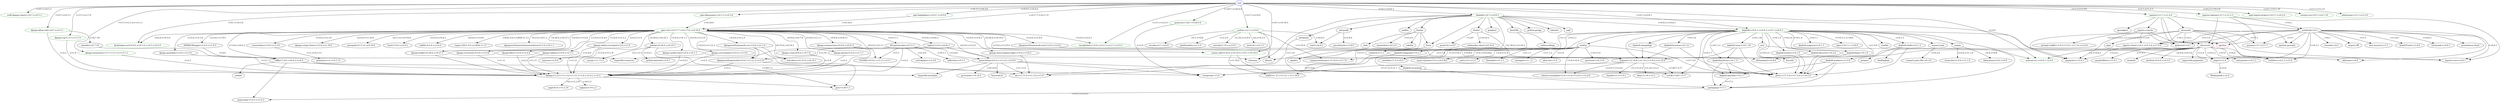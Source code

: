 digraph root {
	root [label=root color=blue]
	"acdh-django-charts" [label="acdh-django-charts==0.*,>=0.5.3" color=forestgreen]
	"apis-bibsonomy" [label="apis-bibsonomy==0.3.*,>=0.3.0" color=forestgreen]
	"apis-core" [label="apis-core==0.17.*,>=0.17.0,>=0.16.0" color=forestgreen]
	"apis-highlighter" [label="apis-highlighter==0.9.*,>=0.9.0" color=forestgreen]
	"apis-import-project" [label="apis-import-project==0.2.*,>=0.2.0" color=forestgreen]
	"dj-database-url" [label="dj-database-url<0.6.0,>=0.5.0,==0.*,>=0.5.0" color=forestgreen]
	"django-allow-cidr" [label="django-allow-cidr==0.*,>=0.3.1" color=forestgreen]
	"django-csp" [label="django-csp==3.*,>=3.7.0" color=forestgreen]
	"django-extensions" [label="django-extensions==3.*,>=3.1.0,>=3.1.3" color=forestgreen]
	gunicorn [label="gunicorn==20.*,>=20.0.4" color=forestgreen]
	mysqlclient [label="mysqlclient<3.0.0,>=2.0.3,==2.*,>=2.0.3" color=forestgreen]
	"sentry-sdk" [label="sentry-sdk<0.20.0,>=0.19.5,==0.*,>=0.19.5" color=forestgreen]
	"viecpro-vis" [label="viecpro-vis==0.*,>=0.1.10" color=forestgreen]
	whitenoise [label="whitenoise==5.*,>=5.2.0" color=forestgreen]
	dephell [label="dephell<=0.8.3,>=0.8.3,==0.*,>=0.8.3" color=forestgreen]
	"dephell[full]" [label="dephell==0.*,>=0.8.3" color=forestgreen]
	jupyter [label="jupyter==1.*,>=1.0.0" color=forestgreen]
	"jupyter-tabnine" [label="jupyter-tabnine==1.*,>=1.2.3" color=forestgreen]
	mistune [label="mistune<2,>=0.8.1,<2.0.0" color=forestgreen]
	pylint [label="pylint==2.*,>=2.6.0" color=forestgreen]
	django [label="Django<3.2.0,>=3.1.8,>=1.11,>=1.8,>=2.0.1,>=2.2" color=black]
	djangorestframework [label="djangorestframework<4.0.0,>=3.12.2,>=3.10" color=black]
	"django-filter" [label="django-filter<3.0.0,>=2.4.0" color=black]
	"django-autocomplete-light" [label="django-autocomplete-light<3.9.0,>=3.8.2" color=black]
	"django-cors-headers" [label="django-cors-headers<4.0.0,>=3.5.0" color=black]
	"django-crum" [label="django-crum<0.8.0,>=0.7.9" color=black]
	"django-crispy-forms" [label="django-crispy-forms<2.0.0,>=1.10.0" color=black]
	"django-gm2m" [label="django-gm2m<2.0.0,>=1.1.1" color=black]
	"django-guardian" [label="django-guardian<3.0.0,>=2.3.0" color=black]
	"django-leaflet" [label="django-leaflet<0.28.0,>=0.27.1" color=black]
	"django-reversion" [label="django-reversion<4.0.0,>=3.0.8" color=black]
	"django-tables2" [label="django-tables2<3.0.0,>=2.3.3" color=black]
	"djangorestframework-csv" [label="djangorestframework-csv<3.0.0,>=2.1.0" color=black]
	"djangorestframework-xml" [label="djangorestframework-xml<3.0.0,>=2.0.0" color=black]
	jmespath [label="jmespath<0.11.0,>=0.10.0" color=black]
	jsonschema [label="jsonschema<4.0.0,>=3.2.0,>=2.6.0" color=black]
	lxml [label="lxml<5.0.0,>=4.6.2" color=black]
	convertdate [label="convertdate<3.0.0,>=2.3.0" color=black]
	pyyaml [label="PyYAML<6.0.0,>=5.3.1,>=5.1" color=black]
	rdflib [label="rdflib<7.0.0,>=6.0.2,>=4.0" color=black]
	"drf-spectacular" [label="drf-spectacular==0.11.1" color=black]
	tablib [label="tablib<4.0.0,>=3.0.0" color=black]
	regex [label="regex<2021.0.0,>=2020.11.13" color=black]
	requests [label="requests!=2.18.0,>=2.14.2,<3.0.0,>=2.25.0" color=black]
	sparqlwrapper [label="SPARQLWrapper<2.0.0,>=1.8.5" color=black]
	unicodecsv [label="unicodecsv<0.15.0,>=0.14.1" color=black]
	"django-model-utils" [label="django-model-utils<5.0.0,>=4.1.1" color=black]
	"django-summernote" [label="django-summernote<0.9.0,>=0.8.11" color=black]
	"djangorestframework-jsonschema" [label="djangorestframework-jsonschema<0.2.0,>=0.1.1" color=black]
	pandas [label="pandas<0.26.0,>=0.25.3" color=black]
	"django-admin-csvexport" [label="django-admin-csvexport<2.0,>=1.9" color=black]
	tqdm [label="tqdm<5.0.0,>=4.62.3" color=black]
	netaddr [label="netaddr>=0.7.19" color=black]
	setuptools [label="setuptools>=3.0" color=black]
	urllib3 [label="urllib3<1.27,>=1.21.1,>=1.10.0" color=black]
	certifi [label="certifi>=2017.4.17" color=black]
	aiohttp [label=aiohttp color=black]
	attrs [label="attrs>=17.3.0,>=17.4.0,>=19.2.0" color=black]
	cerberus [label="cerberus>=1.3" color=black]
	"dephell-archive" [label="dephell-archive>=0.1.5" color=black]
	"dephell-argparse" [label="dephell-argparse>=0.1.1" color=black]
	"dephell-changelogs" [label="dephell-changelogs" color=black]
	"dephell-discover" [label="dephell-discover>=0.2.6" color=black]
	"dephell-licenses" [label="dephell-licenses>=0.1.6" color=black]
	"dephell-links" [label="dephell-links>=0.1.4" color=black]
	"dephell-markers" [label="dephell-markers>=1.0.0" color=black]
	"dephell-pythons" [label="dephell-pythons>=0.1.11" color=black]
	"dephell-setuptools" [label="dephell-setuptools>=0.2.1" color=black]
	"dephell-shells" [label="dephell-shells>=0.1.3" color=black]
	"dephell-specifier" [label="dephell-specifier>=0.1.7" color=black]
	"dephell-venvs" [label="dephell-venvs>=0.1.16" color=black]
	"dephell-versioning" [label="dephell-versioning" color=black]
	jinja2 [label="jinja2>=2.4" color=black]
	m2r [label=m2r color=black]
	packaging [label="packaging>=17.1" color=black]
	pip [label="pip<=19.3.1,>=18.0" color=black]
	"ruamel-yaml" [label="ruamel.yaml" color=black]
	tomlkit [label=tomlkit color=black]
	yaspin [label=yaspin color=black]
	aiofiles [label=aiofiles color=black]
	appdirs [label=appdirs color=black]
	autopep8 [label=autopep8 color=black]
	bowler [label=bowler color=black]
	colorama [label=colorama color=black]
	docker [label=docker color=black]
	dockerpty [label=dockerpty color=black]
	fissix [label=fissix color=black]
	graphviz [label=graphviz color=black]
	html5lib [label=html5lib color=black]
	pygments [label="pygments>=2.4.1" color=black]
	"python-gnupg" [label="python-gnupg" color=black]
	tabulate [label=tabulate color=black]
	yapf [label=yapf color=black]
	notebook [label="notebook>=4.2" color=black]
	qtconsole [label=qtconsole color=black]
	"jupyter-console" [label="jupyter-console" color=black]
	nbconvert [label=nbconvert color=black]
	ipykernel [label="ipykernel>=4.1" color=black]
	ipywidgets [label=ipywidgets color=black]
	ipython [label=ipython color=crimson]
	"jupyter-core" [label="jupyter-core>=4.6.1" color=black]
	platformdirs [label="platformdirs>=2.2.0" color=black]
	astroid [label="astroid<2.10,>=2.9.0" color=black]
	isort [label="isort<6,>=4.2.5" color=black]
	mccabe [label="mccabe<0.7,>=0.6" color=black]
	toml [label="toml>=0.9.2" color=black]
	"typing-extensions" [label="typing-extensions>=3.10.0,>=3.7.4" color=black]
	asgiref [label="asgiref<4,>=3.2.10" color=black]
	pytz [label="pytz>=2017.2" color=black]
	sqlparse [label="sqlparse>=0.2.2" color=black]
	six [label="six>=1.11.0,>=1.3.0,>=1.9" color=black]
	defusedxml [label="defusedxml>=0.6.0" color=black]
	pyrsistent [label="pyrsistent>=0.14.0" color=black]
	functools32 [label=functools32 color=black]
	"importlib-metadata" [label="importlib-metadata" color=black]
	pymeeus [label="pymeeus<=1,>=0.3.13" color=black]
	isodate [label=isodate color=black]
	pyparsing [label="pyparsing!=3.0.5,>=2.0.2" color=black]
	uritemplate [label="uritemplate>=2.0.0" color=black]
	inflection [label="inflection>=0.3.1" color=black]
	chardet [label="chardet<5,>=3.0.2" color=black]
	idna [label="idna<3,<4,>=2.5" color=black]
	"charset-normalizer" [label="charset-normalizer<3.0,>=2.0,==2.0.*,>=2.0.0" color=black]
	bleach [label=bleach color=black]
	"python-dateutil" [label="python-dateutil>=2.6.1" color=black]
	numpy [label="numpy>=1.13.3" color=black]
	anytree [label="anytree>=2.8.0" color=black]
	"importlib-resources" [label="importlib-resources" color=black]
	multidict [label="multidict<7.0,>=4.5" color=black]
	"async-timeout" [label="async-timeout<5.0,>=4.0.0a3" color=black]
	yarl [label="yarl<2.0,>=1.0" color=black]
	frozenlist [label="frozenlist>=1.1.1" color=black]
	aiosignal [label="aiosignal>=1.1.2" color=black]
	"idna-ssl" [label="idna-ssl>=1.0" color=black]
	asynctest [label="asynctest==0.13.0" color=black]
	pexpect [label=pexpect color=black]
	shellingham [label=shellingham color=black]
	markupsafe [label="MarkupSafe>=2.0" color=black]
	docutils [label=docutils color=black]
	"ruamel-yaml-clib" [label="ruamel.yaml.clib>=0.2.6" color=black]
	termcolor [label="termcolor<2.0.0,>=1.1.0" color=black]
	dataclasses [label="dataclasses<0.9,>=0.8" color=black]
	pycodestyle [label="pycodestyle>=2.8.0" color=black]
	click [label=click color=black]
	moreorless [label="moreorless>=0.2.0" color=black]
	volatile [label=volatile color=black]
	"websocket-client" [label="websocket-client>=0.32.0" color=black]
	pywin32 [label="pywin32==227" color=black]
	webencodings [label=webencodings color=black]
	tornado [label="tornado>=6.1" color=black]
	pyzmq [label="pyzmq>=17,>=17.1" color=black]
	"argon2-cffi" [label="argon2-cffi" color=black]
	"ipython-genutils" [label="ipython-genutils" color=black]
	traitlets [label="traitlets>=4.2.1,>=5.0" color=black]
	"jupyter-client" [label="jupyter-client>=4.1,>=5.3.4,>=7.0.0" color=black]
	nbformat [label="nbformat>=4.4" color=black]
	"nest-asyncio" [label="nest-asyncio>=1.5" color=black]
	send2trash [label="Send2Trash>=1.8.0" color=black]
	terminado [label="terminado>=0.8.3" color=black]
	"prometheus-client" [label="prometheus-client" color=black]
	qtpy [label=qtpy color=black]
	"prompt-toolkit" [label="prompt-toolkit!=3.0.0,!=3.0.1,<3.1.0,>=2.0.0" color=black]
	"jupyterlab-pygments" [label="jupyterlab-pygments" color=black]
	entrypoints [label="entrypoints>=0.2.2" color=black]
	pandocfilters [label="pandocfilters>=1.4.1" color=black]
	testpath [label=testpath color=black]
	nbclient [label="nbclient<0.6.0,>=0.5.0" color=black]
	root -> "acdh-django-charts" [label="==0.*,>=0.5.3"]
	root -> "apis-bibsonomy" [label="==0.3.*,>=0.3.0"]
	"apis-bibsonomy" -> "apis-core" [label=">=0.16.0"]
	"apis-highlighter" -> "apis-core" [label=">=0.16.0"]
	root -> "apis-core" [label="==0.17.*,>=0.17.0"]
	root -> "apis-highlighter" [label="==0.9.*,>=0.9.0"]
	root -> "apis-import-project" [label="==0.2.*,>=0.2.0"]
	"apis-core" -> "dj-database-url" [label="<0.6.0,>=0.5.0"]
	root -> "dj-database-url" [label="==0.*,>=0.5.0"]
	root -> "django-allow-cidr" [label="==0.*,>=0.3.1"]
	root -> "django-csp" [label="==3.*,>=3.7.0"]
	root -> "django-extensions" [label="==3.*,>=3.1.0,>=3.1.3"]
	root -> gunicorn [label="==20.*,>=20.0.4"]
	"apis-core" -> mysqlclient [label="<3.0.0,>=2.0.3"]
	root -> mysqlclient [label="==2.*,>=2.0.3"]
	"apis-core" -> "sentry-sdk" [label="<0.20.0,>=0.19.5"]
	root -> "sentry-sdk" [label="==0.*,>=0.19.5"]
	root -> "viecpro-vis" [label="==0.*,>=0.1.10"]
	root -> whitenoise [label="==5.*,>=5.2.0"]
	"dephell[full]" -> dephell [label="<=0.8.3,>=0.8.3"]
	root -> dephell [label="==0.*,>=0.8.3"]
	root -> "dephell[full]" [label="==0.*,>=0.8.3"]
	root -> jupyter [label="==1.*,>=1.0.0"]
	root -> "jupyter-tabnine" [label="==1.*,>=1.2.3"]
	m2r -> mistune [label=""]
	nbconvert -> mistune [label="<2,>=0.8.1"]
	root -> mistune [label="<2.0.0"]
	root -> pylint [label="==2.*,>=2.6.0"]
	"apis-core" -> django [label="<3.2.0,>=3.1.8"]
	"django-admin-csvexport" -> django [label=">=1.11"]
	"django-allow-cidr" -> django [label=">=2.2"]
	"django-cors-headers" -> django [label=">=2.2"]
	"django-crum" -> django [label=">=1.8"]
	"django-csp" -> django [label=">=1.8"]
	"django-extensions" -> django [label=">=2.2"]
	"django-filter" -> django [label=">=2.2"]
	"django-gm2m" -> django [label=">=2.2"]
	"django-guardian" -> django [label=">=2.2"]
	"django-leaflet" -> django [label=""]
	"django-model-utils" -> django [label=">=2.0.1"]
	"django-reversion" -> django [label=">=1.11"]
	"django-summernote" -> django [label=""]
	"django-tables2" -> django [label=">=1.11"]
	djangorestframework -> django [label=">=2.2"]
	"drf-spectacular" -> django [label=">=2.2"]
	"apis-core" -> djangorestframework [label="<4.0.0,>=3.12.2"]
	"djangorestframework-csv" -> djangorestframework [label=""]
	"drf-spectacular" -> djangorestframework [label=">=3.10"]
	"apis-core" -> "django-filter" [label="<3.0.0,>=2.4.0"]
	"apis-core" -> "django-autocomplete-light" [label="<3.9.0,>=3.8.2"]
	"apis-core" -> "django-cors-headers" [label="<4.0.0,>=3.5.0"]
	"apis-core" -> "django-crum" [label="<0.8.0,>=0.7.9"]
	"apis-core" -> "django-crispy-forms" [label="<2.0.0,>=1.10.0"]
	"apis-core" -> "django-gm2m" [label="<2.0.0,>=1.1.1"]
	"apis-core" -> "django-guardian" [label="<3.0.0,>=2.3.0"]
	"apis-core" -> "django-leaflet" [label="<0.28.0,>=0.27.1"]
	"apis-core" -> "django-reversion" [label="<4.0.0,>=3.0.8"]
	"apis-core" -> "django-tables2" [label="<3.0.0,>=2.3.3"]
	"apis-core" -> "djangorestframework-csv" [label="<3.0.0,>=2.1.0"]
	"apis-core" -> "djangorestframework-xml" [label="<3.0.0,>=2.0.0"]
	"apis-core" -> jmespath [label="<0.11.0,>=0.10.0"]
	"apis-core" -> jsonschema [label="<4.0.0,>=3.2.0"]
	"drf-spectacular" -> jsonschema [label=">=2.6.0"]
	"apis-core" -> lxml [label="<5.0.0,>=4.6.2"]
	"apis-core" -> convertdate [label="<3.0.0,>=2.3.0"]
	"apis-core" -> pyyaml [label="<6.0.0,>=5.3.1"]
	"drf-spectacular" -> pyyaml [label=">=5.1"]
	"apis-core" -> rdflib [label="<7.0.0,>=6.0.2"]
	sparqlwrapper -> rdflib [label=">=4.0"]
	"apis-core" -> "drf-spectacular" [label="==0.11.1"]
	"apis-core" -> tablib [label="<4.0.0,>=3.0.0"]
	"apis-core" -> regex [label="<2021.0.0,>=2020.11.13"]
	"apis-core" -> requests [label="<3.0.0,>=2.25.0"]
	dephell -> requests [label=""]
	"dephell-changelogs" -> requests [label=""]
	"dephell-licenses" -> requests [label=""]
	"dephell-venvs" -> requests [label=""]
	docker -> requests [label="!=2.18.0,>=2.14.2"]
	"apis-core" -> sparqlwrapper [label="<2.0.0,>=1.8.5"]
	"apis-core" -> unicodecsv [label="<0.15.0,>=0.14.1"]
	"djangorestframework-csv" -> unicodecsv [label=""]
	"apis-core" -> "django-model-utils" [label="<5.0.0,>=4.1.1"]
	"apis-core" -> "django-summernote" [label="<0.9.0,>=0.8.11"]
	"apis-core" -> "djangorestframework-jsonschema" [label="<0.2.0,>=0.1.1"]
	"apis-core" -> pandas [label="<0.26.0,>=0.25.3"]
	"apis-core" -> "django-admin-csvexport" [label="<2.0,>=1.9"]
	"apis-core" -> tqdm [label="<5.0.0,>=4.62.3"]
	"django-allow-cidr" -> netaddr [label=">=0.7.19"]
	cerberus -> setuptools [label=""]
	"dephell-setuptools" -> setuptools [label=""]
	gunicorn -> setuptools [label=">=3.0"]
	jsonschema -> setuptools [label=""]
	rdflib -> setuptools [label=""]
	requests -> urllib3 [label="<1.27,>=1.21.1"]
	"sentry-sdk" -> urllib3 [label=">=1.10.0"]
	dephell -> certifi [label=""]
	requests -> certifi [label=">=2017.4.17"]
	"sentry-sdk" -> certifi [label=""]
	dephell -> aiohttp [label=""]
	aiohttp -> attrs [label=">=17.3.0"]
	bowler -> attrs [label=""]
	dephell -> attrs [label=">=19.2.0"]
	"dephell-archive" -> attrs [label=""]
	"dephell-discover" -> attrs [label=""]
	"dephell-licenses" -> attrs [label=""]
	"dephell-links" -> attrs [label=""]
	"dephell-markers" -> attrs [label=""]
	"dephell-pythons" -> attrs [label=""]
	"dephell-shells" -> attrs [label=""]
	"dephell-venvs" -> attrs [label=""]
	jsonschema -> attrs [label=">=17.4.0"]
	dephell -> cerberus [label=">=1.3"]
	dephell -> "dephell-archive" [label=">=0.1.5"]
	dephell -> "dephell-argparse" [label=">=0.1.1"]
	dephell -> "dephell-changelogs" [label=""]
	dephell -> "dephell-discover" [label=">=0.2.6"]
	dephell -> "dephell-licenses" [label=">=0.1.6"]
	dephell -> "dephell-links" [label=">=0.1.4"]
	dephell -> "dephell-markers" [label=">=1.0.0"]
	dephell -> "dephell-pythons" [label=">=0.1.11"]
	"dephell-venvs" -> "dephell-pythons" [label=""]
	dephell -> "dephell-setuptools" [label=">=0.2.1"]
	dephell -> "dephell-shells" [label=">=0.1.3"]
	dephell -> "dephell-specifier" [label=">=0.1.7"]
	"dephell-markers" -> "dephell-specifier" [label=""]
	"dephell-pythons" -> "dephell-specifier" [label=""]
	dephell -> "dephell-venvs" [label=">=0.1.16"]
	dephell -> "dephell-versioning" [label=""]
	dephell -> jinja2 [label=""]
	nbconvert -> jinja2 [label=">=2.4"]
	notebook -> jinja2 [label=""]
	dephell -> m2r [label=""]
	dephell -> packaging [label=""]
	"dephell-markers" -> packaging [label=""]
	"dephell-pythons" -> packaging [label=""]
	"dephell-specifier" -> packaging [label=">=17.1"]
	"dephell-versioning" -> packaging [label=""]
	dephell -> pip [label="<=19.3.1,>=18.0"]
	dephell -> "ruamel-yaml" [label=""]
	dephell -> tomlkit [label=""]
	dephell -> yaspin [label=""]
	"dephell[full]" -> aiofiles [label=""]
	"dephell[full]" -> appdirs [label=""]
	fissix -> appdirs [label=""]
	"dephell[full]" -> autopep8 [label=""]
	"dephell[full]" -> bowler [label=""]
	"dephell[full]" -> colorama [label=""]
	pylint -> colorama [label=""]
	tqdm -> colorama [label=""]
	"dephell[full]" -> docker [label=""]
	"dephell[full]" -> dockerpty [label=""]
	bowler -> fissix [label=""]
	"dephell[full]" -> fissix [label=""]
	"dephell[full]" -> graphviz [label=""]
	"dephell[full]" -> html5lib [label=""]
	"dephell[full]" -> pygments [label=""]
	"jupyter-console" -> pygments [label=""]
	nbconvert -> pygments [label=">=2.4.1"]
	qtconsole -> pygments [label=""]
	"dephell[full]" -> "python-gnupg" [label=""]
	"dephell[full]" -> tabulate [label=""]
	"dephell[full]" -> yapf [label=""]
	jupyter -> notebook [label=""]
	"jupyter-tabnine" -> notebook [label=">=4.2"]
	jupyter -> qtconsole [label=""]
	jupyter -> "jupyter-console" [label=""]
	jupyter -> nbconvert [label=""]
	"jupyter-tabnine" -> nbconvert [label=""]
	notebook -> nbconvert [label=""]
	jupyter -> ipykernel [label=""]
	"jupyter-console" -> ipykernel [label=""]
	notebook -> ipykernel [label=""]
	qtconsole -> ipykernel [label=">=4.1"]
	jupyter -> ipywidgets [label=""]
	"jupyter-console" -> ipython [label=""]
	"jupyter-tabnine" -> ipython [label=""]
	"jupyter-tabnine" -> "jupyter-core" [label=""]
	nbconvert -> "jupyter-core" [label=""]
	notebook -> "jupyter-core" [label=">=4.6.1"]
	qtconsole -> "jupyter-core" [label=""]
	pylint -> platformdirs [label=">=2.2.0"]
	pylint -> astroid [label="<2.10,>=2.9.0"]
	pylint -> isort [label="<6,>=4.2.5"]
	pylint -> mccabe [label="<0.7,>=0.6"]
	autopep8 -> toml [label=""]
	pylint -> toml [label=">=0.9.2"]
	aiohttp -> "typing-extensions" [label=">=3.7.4"]
	pylint -> "typing-extensions" [label=">=3.10.0"]
	django -> asgiref [label="<4,>=3.2.10"]
	django -> pytz [label=""]
	djangorestframework -> pytz [label=""]
	pandas -> pytz [label=">=2017.2"]
	django -> sqlparse [label=">=0.2.2"]
	"django-autocomplete-light" -> six [label=""]
	"djangorestframework-csv" -> six [label=""]
	dockerpty -> six [label=">=1.3.0"]
	html5lib -> six [label=">=1.9"]
	jsonschema -> six [label=">=1.11.0"]
	"djangorestframework-xml" -> defusedxml [label=">=0.6.0"]
	nbconvert -> defusedxml [label=""]
	jsonschema -> pyrsistent [label=">=0.14.0"]
	jsonschema -> functools32 [label=""]
	jsonschema -> "importlib-metadata" [label=""]
	rdflib -> "importlib-metadata" [label=""]
	convertdate -> pymeeus [label="<=1,>=0.3.13"]
	rdflib -> isodate [label=""]
	packaging -> pyparsing [label="!=3.0.5,>=2.0.2"]
	rdflib -> pyparsing [label=""]
	"drf-spectacular" -> uritemplate [label=">=2.0.0"]
	"drf-spectacular" -> inflection [label=">=0.3.1"]
	requests -> chardet [label="<5,>=3.0.2"]
	requests -> idna [label="<3,<4,>=2.5"]
	aiohttp -> "charset-normalizer" [label="<3.0,>=2.0"]
	requests -> "charset-normalizer" [label="==2.0.*,>=2.0.0"]
	"django-summernote" -> bleach [label=""]
	nbconvert -> bleach [label=""]
	pandas -> "python-dateutil" [label=">=2.6.1"]
	pandas -> numpy [label=">=1.13.3"]
	"django-admin-csvexport" -> anytree [label=">=2.8.0"]
	netaddr -> "importlib-resources" [label=""]
	tqdm -> "importlib-resources" [label=""]
	aiohttp -> multidict [label="<7.0,>=4.5"]
	aiohttp -> "async-timeout" [label="<5.0,>=4.0.0a3"]
	aiohttp -> yarl [label="<2.0,>=1.0"]
	aiohttp -> frozenlist [label=">=1.1.1"]
	aiohttp -> aiosignal [label=">=1.1.2"]
	aiohttp -> "idna-ssl" [label=">=1.0"]
	aiohttp -> asynctest [label="==0.13.0"]
	"dephell-shells" -> pexpect [label=""]
	"dephell-shells" -> shellingham [label=""]
	jinja2 -> markupsafe [label=">=2.0"]
	m2r -> docutils [label=""]
	"ruamel-yaml" -> "ruamel-yaml-clib" [label=">=0.2.6"]
	yaspin -> termcolor [label="<2.0.0,>=1.1.0"]
	yaspin -> dataclasses [label="<0.9,>=0.8"]
	autopep8 -> pycodestyle [label=">=2.8.0"]
	bowler -> click [label=""]
	bowler -> moreorless [label=">=0.2.0"]
	bowler -> volatile [label=""]
	docker -> "websocket-client" [label=">=0.32.0"]
	docker -> pywin32 [label="==227"]
	html5lib -> webencodings [label=""]
	notebook -> tornado [label=">=6.1"]
	notebook -> pyzmq [label=">=17"]
	qtconsole -> pyzmq [label=">=17.1"]
	notebook -> "argon2-cffi" [label=""]
	notebook -> "ipython-genutils" [label=""]
	qtconsole -> "ipython-genutils" [label=""]
	nbconvert -> traitlets [label=">=5.0"]
	notebook -> traitlets [label=">=4.2.1"]
	qtconsole -> traitlets [label=""]
	"jupyter-console" -> "jupyter-client" [label=">=7.0.0"]
	notebook -> "jupyter-client" [label=">=5.3.4"]
	qtconsole -> "jupyter-client" [label=">=4.1"]
	nbconvert -> nbformat [label=">=4.4"]
	notebook -> nbformat [label=""]
	notebook -> "nest-asyncio" [label=">=1.5"]
	notebook -> send2trash [label=">=1.8.0"]
	notebook -> terminado [label=">=0.8.3"]
	notebook -> "prometheus-client" [label=""]
	qtconsole -> qtpy [label=""]
	"jupyter-console" -> "prompt-toolkit" [label="!=3.0.0,!=3.0.1,<3.1.0,>=2.0.0"]
	nbconvert -> "jupyterlab-pygments" [label=""]
	nbconvert -> entrypoints [label=">=0.2.2"]
	nbconvert -> pandocfilters [label=">=1.4.1"]
	nbconvert -> testpath [label=""]
	nbconvert -> nbclient [label="<0.6.0,>=0.5.0"]
}
